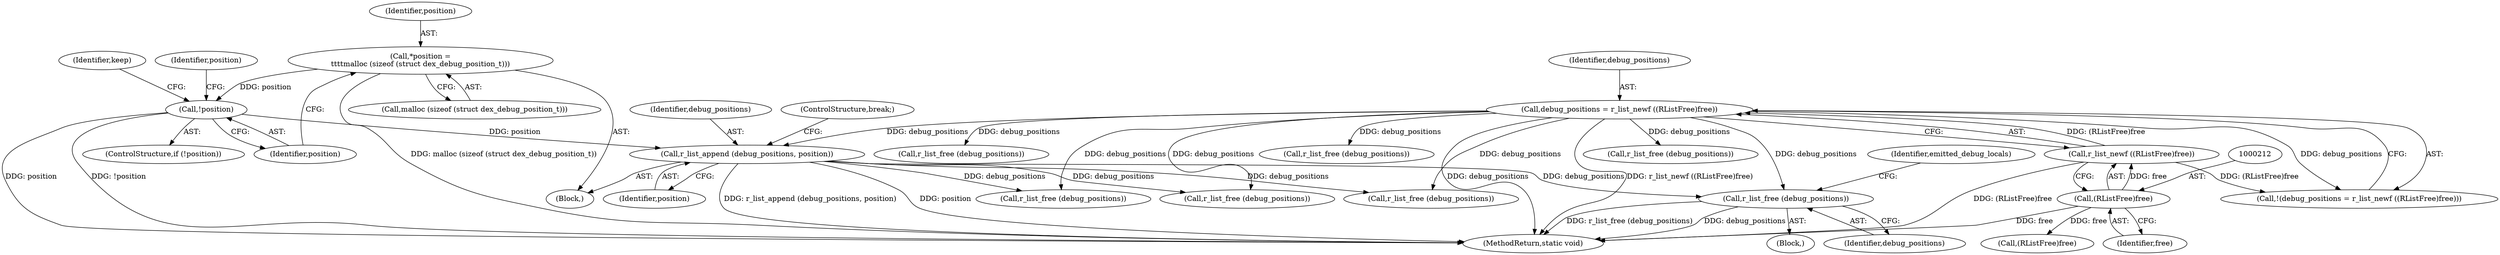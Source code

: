 digraph "0_radare2_ad55822430a03fe075221b543efb434567e9e431@API" {
"1001179" [label="(Call,r_list_free (debug_positions))"];
"1000208" [label="(Call,debug_positions = r_list_newf ((RListFree)free))"];
"1000210" [label="(Call,r_list_newf ((RListFree)free))"];
"1000211" [label="(Call,(RListFree)free)"];
"1000985" [label="(Call,r_list_append (debug_positions, position))"];
"1000963" [label="(Call,!position)"];
"1000957" [label="(Call,*position =\n\t\t\t\tmalloc (sizeof (struct dex_debug_position_t)))"];
"1000209" [label="(Identifier,debug_positions)"];
"1000985" [label="(Call,r_list_append (debug_positions, position))"];
"1000289" [label="(Call,r_list_free (debug_positions))"];
"1000967" [label="(Identifier,keep)"];
"1000210" [label="(Call,r_list_newf ((RListFree)free))"];
"1001179" [label="(Call,r_list_free (debug_positions))"];
"1000959" [label="(Call,malloc (sizeof (struct dex_debug_position_t)))"];
"1000963" [label="(Call,!position)"];
"1000958" [label="(Identifier,position)"];
"1000489" [label="(Call,r_list_free (debug_positions))"];
"1000211" [label="(Call,(RListFree)free)"];
"1000315" [label="(Call,r_list_free (debug_positions))"];
"1001180" [label="(Identifier,debug_positions)"];
"1000986" [label="(Identifier,debug_positions)"];
"1000936" [label="(Block,)"];
"1000987" [label="(Identifier,position)"];
"1000962" [label="(ControlStructure,if (!position))"];
"1000213" [label="(Identifier,free)"];
"1000964" [label="(Identifier,position)"];
"1000221" [label="(Call,(RListFree)free)"];
"1001182" [label="(Identifier,emitted_debug_locals)"];
"1000988" [label="(ControlStructure,break;)"];
"1001185" [label="(MethodReturn,static void)"];
"1000665" [label="(Call,r_list_free (debug_positions))"];
"1000122" [label="(Block,)"];
"1000225" [label="(Call,r_list_free (debug_positions))"];
"1000208" [label="(Call,debug_positions = r_list_newf ((RListFree)free))"];
"1000972" [label="(Identifier,position)"];
"1000957" [label="(Call,*position =\n\t\t\t\tmalloc (sizeof (struct dex_debug_position_t)))"];
"1001041" [label="(Call,r_list_free (debug_positions))"];
"1000207" [label="(Call,!(debug_positions = r_list_newf ((RListFree)free)))"];
"1001179" -> "1000122"  [label="AST: "];
"1001179" -> "1001180"  [label="CFG: "];
"1001180" -> "1001179"  [label="AST: "];
"1001182" -> "1001179"  [label="CFG: "];
"1001179" -> "1001185"  [label="DDG: r_list_free (debug_positions)"];
"1001179" -> "1001185"  [label="DDG: debug_positions"];
"1000208" -> "1001179"  [label="DDG: debug_positions"];
"1000985" -> "1001179"  [label="DDG: debug_positions"];
"1000208" -> "1000207"  [label="AST: "];
"1000208" -> "1000210"  [label="CFG: "];
"1000209" -> "1000208"  [label="AST: "];
"1000210" -> "1000208"  [label="AST: "];
"1000207" -> "1000208"  [label="CFG: "];
"1000208" -> "1001185"  [label="DDG: debug_positions"];
"1000208" -> "1001185"  [label="DDG: r_list_newf ((RListFree)free)"];
"1000208" -> "1000207"  [label="DDG: debug_positions"];
"1000210" -> "1000208"  [label="DDG: (RListFree)free"];
"1000208" -> "1000225"  [label="DDG: debug_positions"];
"1000208" -> "1000289"  [label="DDG: debug_positions"];
"1000208" -> "1000315"  [label="DDG: debug_positions"];
"1000208" -> "1000489"  [label="DDG: debug_positions"];
"1000208" -> "1000665"  [label="DDG: debug_positions"];
"1000208" -> "1000985"  [label="DDG: debug_positions"];
"1000208" -> "1001041"  [label="DDG: debug_positions"];
"1000210" -> "1000211"  [label="CFG: "];
"1000211" -> "1000210"  [label="AST: "];
"1000210" -> "1001185"  [label="DDG: (RListFree)free"];
"1000210" -> "1000207"  [label="DDG: (RListFree)free"];
"1000211" -> "1000210"  [label="DDG: free"];
"1000211" -> "1000213"  [label="CFG: "];
"1000212" -> "1000211"  [label="AST: "];
"1000213" -> "1000211"  [label="AST: "];
"1000211" -> "1001185"  [label="DDG: free"];
"1000211" -> "1000221"  [label="DDG: free"];
"1000985" -> "1000936"  [label="AST: "];
"1000985" -> "1000987"  [label="CFG: "];
"1000986" -> "1000985"  [label="AST: "];
"1000987" -> "1000985"  [label="AST: "];
"1000988" -> "1000985"  [label="CFG: "];
"1000985" -> "1001185"  [label="DDG: position"];
"1000985" -> "1001185"  [label="DDG: r_list_append (debug_positions, position)"];
"1000985" -> "1000489"  [label="DDG: debug_positions"];
"1000985" -> "1000665"  [label="DDG: debug_positions"];
"1000963" -> "1000985"  [label="DDG: position"];
"1000985" -> "1001041"  [label="DDG: debug_positions"];
"1000963" -> "1000962"  [label="AST: "];
"1000963" -> "1000964"  [label="CFG: "];
"1000964" -> "1000963"  [label="AST: "];
"1000967" -> "1000963"  [label="CFG: "];
"1000972" -> "1000963"  [label="CFG: "];
"1000963" -> "1001185"  [label="DDG: position"];
"1000963" -> "1001185"  [label="DDG: !position"];
"1000957" -> "1000963"  [label="DDG: position"];
"1000957" -> "1000936"  [label="AST: "];
"1000957" -> "1000959"  [label="CFG: "];
"1000958" -> "1000957"  [label="AST: "];
"1000959" -> "1000957"  [label="AST: "];
"1000964" -> "1000957"  [label="CFG: "];
"1000957" -> "1001185"  [label="DDG: malloc (sizeof (struct dex_debug_position_t))"];
}
